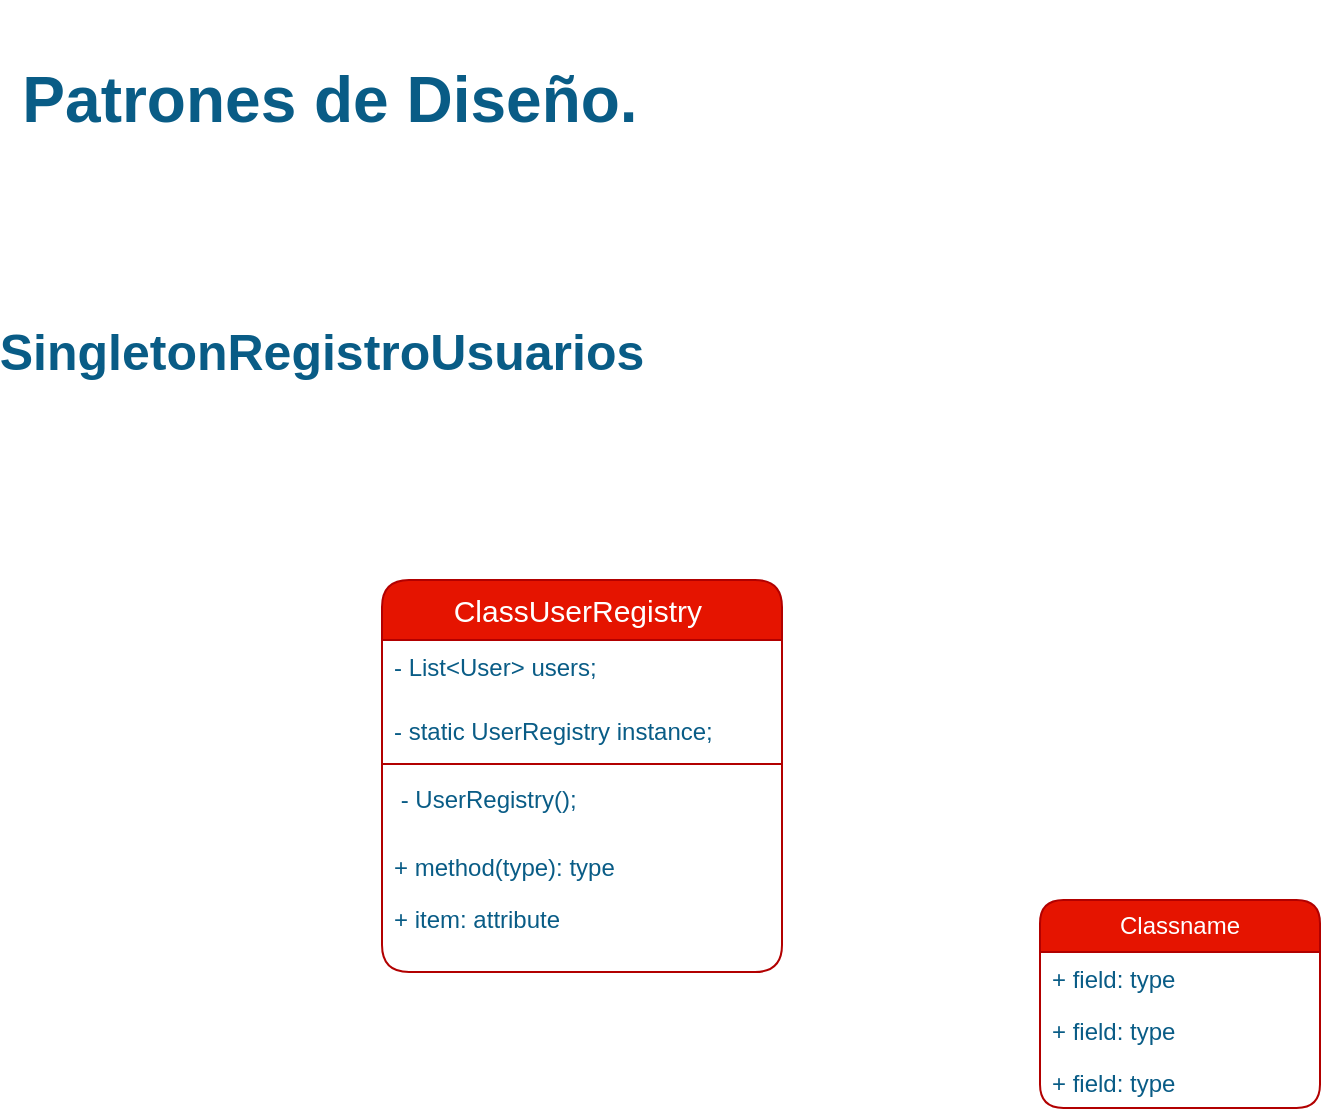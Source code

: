 <mxfile version="21.7.2" type="github">
  <diagram name="Página-1" id="xAp5_nIOidXn7bsCaXmw">
    <mxGraphModel dx="1222" dy="601" grid="1" gridSize="10" guides="1" tooltips="1" connect="1" arrows="1" fold="1" page="1" pageScale="1" pageWidth="980" pageHeight="1390" background="#ffffff" math="0" shadow="0">
      <root>
        <mxCell id="0" />
        <mxCell id="1" parent="0" />
        <mxCell id="Cq4Px8_UaJGYftp4jB81-1" value="&lt;b&gt;&lt;font style=&quot;font-size: 32px;&quot;&gt;Patrones de Diseño.&lt;/font&gt;&lt;/b&gt;" style="text;html=1;strokeColor=none;fillColor=none;align=center;verticalAlign=middle;whiteSpace=wrap;rounded=1;labelBackgroundColor=none;fontColor=#095C86;" vertex="1" parent="1">
          <mxGeometry width="330" height="100" as="geometry" />
        </mxCell>
        <mxCell id="Cq4Px8_UaJGYftp4jB81-2" value="&lt;b&gt;&lt;font style=&quot;font-size: 25px;&quot;&gt;SingletonRegistroUsuarios&lt;/font&gt;&lt;/b&gt;" style="text;html=1;strokeColor=none;fillColor=none;align=center;verticalAlign=middle;whiteSpace=wrap;rounded=1;labelBackgroundColor=none;fontColor=#095C86;" vertex="1" parent="1">
          <mxGeometry x="131" y="160" width="60" height="30" as="geometry" />
        </mxCell>
        <mxCell id="Cq4Px8_UaJGYftp4jB81-3" value="&lt;font style=&quot;font-size: 15px;&quot;&gt;ClassUserRegistry&amp;nbsp;&lt;/font&gt;" style="swimlane;fontStyle=0;childLayout=stackLayout;horizontal=1;startSize=30;fillColor=#e51400;horizontalStack=0;resizeParent=1;resizeParentMax=0;resizeLast=0;collapsible=1;marginBottom=0;whiteSpace=wrap;html=1;labelBackgroundColor=none;strokeColor=#B20000;rounded=1;labelBorderColor=none;fontColor=#ffffff;" vertex="1" parent="1">
          <mxGeometry x="191" y="290" width="200" height="196" as="geometry" />
        </mxCell>
        <mxCell id="Cq4Px8_UaJGYftp4jB81-4" value="- List&amp;lt;User&amp;gt; users;" style="text;strokeColor=none;fillColor=none;align=left;verticalAlign=top;spacingLeft=4;spacingRight=4;overflow=hidden;rotatable=0;points=[[0,0.5],[1,0.5]];portConstraint=eastwest;whiteSpace=wrap;html=1;labelBackgroundColor=none;fontColor=#095C86;rounded=1;" vertex="1" parent="Cq4Px8_UaJGYftp4jB81-3">
          <mxGeometry y="30" width="200" height="32" as="geometry" />
        </mxCell>
        <mxCell id="Cq4Px8_UaJGYftp4jB81-5" value="- static UserRegistry instance;" style="text;strokeColor=none;fillColor=none;align=left;verticalAlign=top;spacingLeft=4;spacingRight=4;overflow=hidden;rotatable=0;points=[[0,0.5],[1,0.5]];portConstraint=eastwest;whiteSpace=wrap;html=1;labelBackgroundColor=none;fontColor=#095C86;rounded=1;" vertex="1" parent="Cq4Px8_UaJGYftp4jB81-3">
          <mxGeometry y="62" width="200" height="26" as="geometry" />
        </mxCell>
        <mxCell id="Cq4Px8_UaJGYftp4jB81-18" value="" style="line;strokeWidth=1;fillColor=none;align=left;verticalAlign=middle;spacingTop=-1;spacingLeft=3;spacingRight=3;rotatable=0;labelPosition=right;points=[];portConstraint=eastwest;strokeColor=inherit;fontColor=#095C86;" vertex="1" parent="Cq4Px8_UaJGYftp4jB81-3">
          <mxGeometry y="88" width="200" height="8" as="geometry" />
        </mxCell>
        <mxCell id="Cq4Px8_UaJGYftp4jB81-6" value="&amp;nbsp;- UserRegistry();&amp;nbsp;" style="text;strokeColor=none;fillColor=none;align=left;verticalAlign=top;spacingLeft=4;spacingRight=4;overflow=hidden;rotatable=0;points=[[0,0.5],[1,0.5]];portConstraint=eastwest;whiteSpace=wrap;html=1;labelBackgroundColor=none;fontColor=#095C86;rounded=1;" vertex="1" parent="Cq4Px8_UaJGYftp4jB81-3">
          <mxGeometry y="96" width="200" height="34" as="geometry" />
        </mxCell>
        <mxCell id="Cq4Px8_UaJGYftp4jB81-17" value="+ method(type): type" style="text;strokeColor=none;fillColor=none;align=left;verticalAlign=top;spacingLeft=4;spacingRight=4;overflow=hidden;rotatable=0;points=[[0,0.5],[1,0.5]];portConstraint=eastwest;whiteSpace=wrap;html=1;fontColor=#095C86;" vertex="1" parent="Cq4Px8_UaJGYftp4jB81-3">
          <mxGeometry y="130" width="200" height="26" as="geometry" />
        </mxCell>
        <mxCell id="Cq4Px8_UaJGYftp4jB81-13" value="+ item: attribute" style="text;strokeColor=none;fillColor=none;align=left;verticalAlign=top;spacingLeft=4;spacingRight=4;overflow=hidden;rotatable=0;points=[[0,0.5],[1,0.5]];portConstraint=eastwest;whiteSpace=wrap;html=1;fontColor=#095C86;" vertex="1" parent="Cq4Px8_UaJGYftp4jB81-3">
          <mxGeometry y="156" width="200" height="40" as="geometry" />
        </mxCell>
        <mxCell id="Cq4Px8_UaJGYftp4jB81-8" value="Classname" style="swimlane;fontStyle=0;childLayout=stackLayout;horizontal=1;startSize=26;fillColor=#e51400;horizontalStack=0;resizeParent=1;resizeParentMax=0;resizeLast=0;collapsible=1;marginBottom=0;whiteSpace=wrap;html=1;labelBackgroundColor=none;strokeColor=#B20000;fontColor=#ffffff;rounded=1;" vertex="1" parent="1">
          <mxGeometry x="520" y="450" width="140" height="104" as="geometry" />
        </mxCell>
        <mxCell id="Cq4Px8_UaJGYftp4jB81-9" value="+ field: type" style="text;strokeColor=none;fillColor=none;align=left;verticalAlign=top;spacingLeft=4;spacingRight=4;overflow=hidden;rotatable=0;points=[[0,0.5],[1,0.5]];portConstraint=eastwest;whiteSpace=wrap;html=1;labelBackgroundColor=none;fontColor=#095C86;rounded=1;" vertex="1" parent="Cq4Px8_UaJGYftp4jB81-8">
          <mxGeometry y="26" width="140" height="26" as="geometry" />
        </mxCell>
        <mxCell id="Cq4Px8_UaJGYftp4jB81-10" value="+ field: type" style="text;strokeColor=none;fillColor=none;align=left;verticalAlign=top;spacingLeft=4;spacingRight=4;overflow=hidden;rotatable=0;points=[[0,0.5],[1,0.5]];portConstraint=eastwest;whiteSpace=wrap;html=1;labelBackgroundColor=none;fontColor=#095C86;rounded=1;" vertex="1" parent="Cq4Px8_UaJGYftp4jB81-8">
          <mxGeometry y="52" width="140" height="26" as="geometry" />
        </mxCell>
        <mxCell id="Cq4Px8_UaJGYftp4jB81-11" value="+ field: type" style="text;strokeColor=none;fillColor=none;align=left;verticalAlign=top;spacingLeft=4;spacingRight=4;overflow=hidden;rotatable=0;points=[[0,0.5],[1,0.5]];portConstraint=eastwest;whiteSpace=wrap;html=1;labelBackgroundColor=none;fontColor=#095C86;rounded=1;" vertex="1" parent="Cq4Px8_UaJGYftp4jB81-8">
          <mxGeometry y="78" width="140" height="26" as="geometry" />
        </mxCell>
      </root>
    </mxGraphModel>
  </diagram>
</mxfile>
